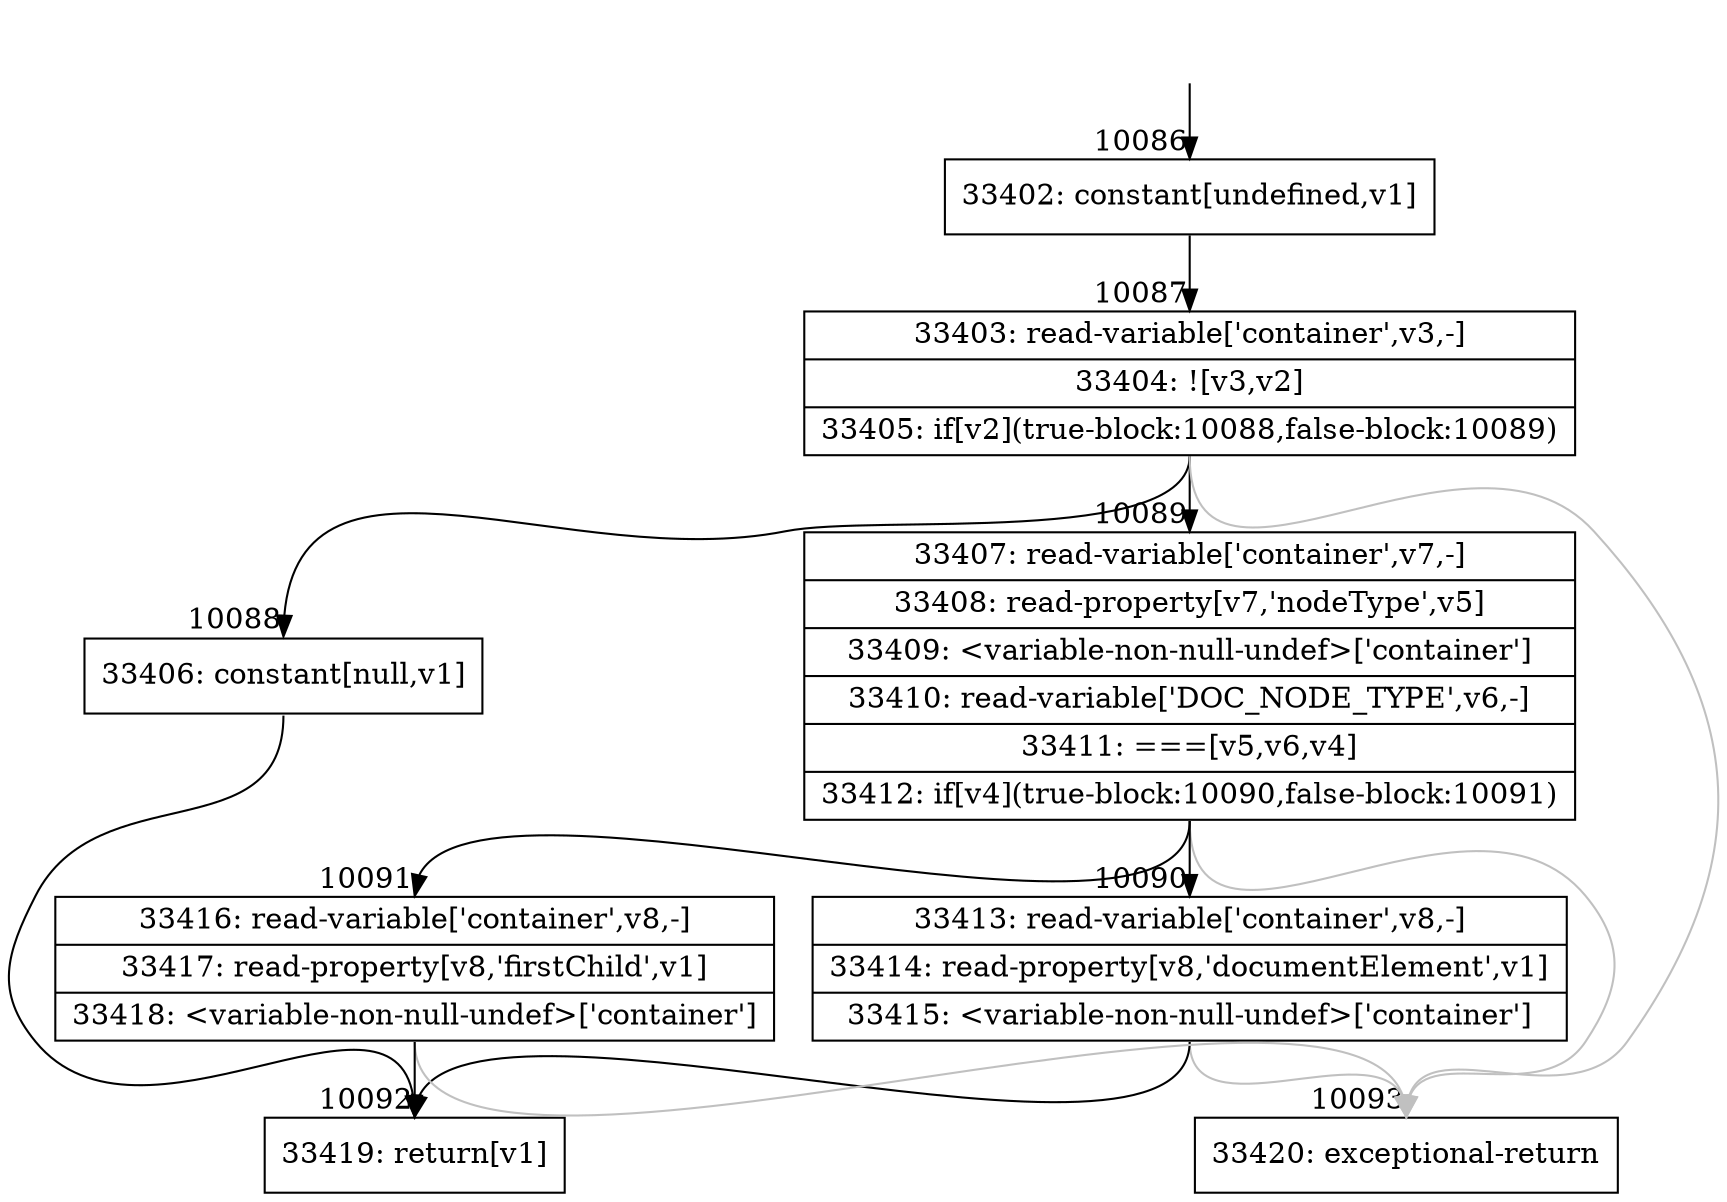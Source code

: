 digraph {
rankdir="TD"
BB_entry756[shape=none,label=""];
BB_entry756 -> BB10086 [tailport=s, headport=n, headlabel="    10086"]
BB10086 [shape=record label="{33402: constant[undefined,v1]}" ] 
BB10086 -> BB10087 [tailport=s, headport=n, headlabel="      10087"]
BB10087 [shape=record label="{33403: read-variable['container',v3,-]|33404: ![v3,v2]|33405: if[v2](true-block:10088,false-block:10089)}" ] 
BB10087 -> BB10088 [tailport=s, headport=n, headlabel="      10088"]
BB10087 -> BB10089 [tailport=s, headport=n, headlabel="      10089"]
BB10087 -> BB10093 [tailport=s, headport=n, color=gray, headlabel="      10093"]
BB10088 [shape=record label="{33406: constant[null,v1]}" ] 
BB10088 -> BB10092 [tailport=s, headport=n, headlabel="      10092"]
BB10089 [shape=record label="{33407: read-variable['container',v7,-]|33408: read-property[v7,'nodeType',v5]|33409: \<variable-non-null-undef\>['container']|33410: read-variable['DOC_NODE_TYPE',v6,-]|33411: ===[v5,v6,v4]|33412: if[v4](true-block:10090,false-block:10091)}" ] 
BB10089 -> BB10090 [tailport=s, headport=n, headlabel="      10090"]
BB10089 -> BB10091 [tailport=s, headport=n, headlabel="      10091"]
BB10089 -> BB10093 [tailport=s, headport=n, color=gray]
BB10090 [shape=record label="{33413: read-variable['container',v8,-]|33414: read-property[v8,'documentElement',v1]|33415: \<variable-non-null-undef\>['container']}" ] 
BB10090 -> BB10092 [tailport=s, headport=n]
BB10090 -> BB10093 [tailport=s, headport=n, color=gray]
BB10091 [shape=record label="{33416: read-variable['container',v8,-]|33417: read-property[v8,'firstChild',v1]|33418: \<variable-non-null-undef\>['container']}" ] 
BB10091 -> BB10092 [tailport=s, headport=n]
BB10091 -> BB10093 [tailport=s, headport=n, color=gray]
BB10092 [shape=record label="{33419: return[v1]}" ] 
BB10093 [shape=record label="{33420: exceptional-return}" ] 
//#$~ 18097
}

